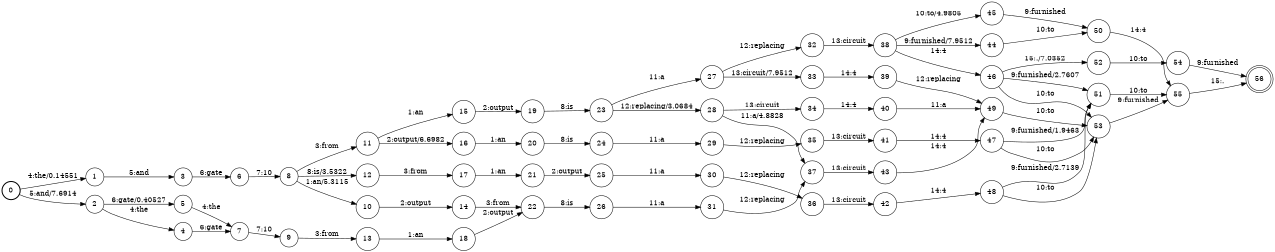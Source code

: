 digraph FST {
rankdir = LR;
size = "8.5,11";
label = "";
center = 1;
orientation = Portrait;
ranksep = "0.4";
nodesep = "0.25";
0 [label = "0", shape = circle, style = bold, fontsize = 14]
	0 -> 1 [label = "4:the/0.14551", fontsize = 14];
	0 -> 2 [label = "5:and/7.6914", fontsize = 14];
1 [label = "1", shape = circle, style = solid, fontsize = 14]
	1 -> 3 [label = "5:and", fontsize = 14];
2 [label = "2", shape = circle, style = solid, fontsize = 14]
	2 -> 4 [label = "4:the", fontsize = 14];
	2 -> 5 [label = "6:gate/0.40527", fontsize = 14];
3 [label = "3", shape = circle, style = solid, fontsize = 14]
	3 -> 6 [label = "6:gate", fontsize = 14];
4 [label = "4", shape = circle, style = solid, fontsize = 14]
	4 -> 7 [label = "6:gate", fontsize = 14];
5 [label = "5", shape = circle, style = solid, fontsize = 14]
	5 -> 7 [label = "4:the", fontsize = 14];
6 [label = "6", shape = circle, style = solid, fontsize = 14]
	6 -> 8 [label = "7:10", fontsize = 14];
7 [label = "7", shape = circle, style = solid, fontsize = 14]
	7 -> 9 [label = "7:10", fontsize = 14];
8 [label = "8", shape = circle, style = solid, fontsize = 14]
	8 -> 10 [label = "1:an/5.3115", fontsize = 14];
	8 -> 11 [label = "3:from", fontsize = 14];
	8 -> 12 [label = "8:is/3.5322", fontsize = 14];
9 [label = "9", shape = circle, style = solid, fontsize = 14]
	9 -> 13 [label = "3:from", fontsize = 14];
10 [label = "10", shape = circle, style = solid, fontsize = 14]
	10 -> 14 [label = "2:output", fontsize = 14];
11 [label = "11", shape = circle, style = solid, fontsize = 14]
	11 -> 15 [label = "1:an", fontsize = 14];
	11 -> 16 [label = "2:output/6.6982", fontsize = 14];
12 [label = "12", shape = circle, style = solid, fontsize = 14]
	12 -> 17 [label = "3:from", fontsize = 14];
13 [label = "13", shape = circle, style = solid, fontsize = 14]
	13 -> 18 [label = "1:an", fontsize = 14];
14 [label = "14", shape = circle, style = solid, fontsize = 14]
	14 -> 22 [label = "3:from", fontsize = 14];
15 [label = "15", shape = circle, style = solid, fontsize = 14]
	15 -> 19 [label = "2:output", fontsize = 14];
16 [label = "16", shape = circle, style = solid, fontsize = 14]
	16 -> 20 [label = "1:an", fontsize = 14];
17 [label = "17", shape = circle, style = solid, fontsize = 14]
	17 -> 21 [label = "1:an", fontsize = 14];
18 [label = "18", shape = circle, style = solid, fontsize = 14]
	18 -> 22 [label = "2:output", fontsize = 14];
19 [label = "19", shape = circle, style = solid, fontsize = 14]
	19 -> 23 [label = "8:is", fontsize = 14];
20 [label = "20", shape = circle, style = solid, fontsize = 14]
	20 -> 24 [label = "8:is", fontsize = 14];
21 [label = "21", shape = circle, style = solid, fontsize = 14]
	21 -> 25 [label = "2:output", fontsize = 14];
22 [label = "22", shape = circle, style = solid, fontsize = 14]
	22 -> 26 [label = "8:is", fontsize = 14];
23 [label = "23", shape = circle, style = solid, fontsize = 14]
	23 -> 27 [label = "11:a", fontsize = 14];
	23 -> 28 [label = "12:replacing/3.0684", fontsize = 14];
24 [label = "24", shape = circle, style = solid, fontsize = 14]
	24 -> 29 [label = "11:a", fontsize = 14];
25 [label = "25", shape = circle, style = solid, fontsize = 14]
	25 -> 30 [label = "11:a", fontsize = 14];
26 [label = "26", shape = circle, style = solid, fontsize = 14]
	26 -> 31 [label = "11:a", fontsize = 14];
27 [label = "27", shape = circle, style = solid, fontsize = 14]
	27 -> 32 [label = "12:replacing", fontsize = 14];
	27 -> 33 [label = "13:circuit/7.9512", fontsize = 14];
28 [label = "28", shape = circle, style = solid, fontsize = 14]
	28 -> 37 [label = "11:a/4.8828", fontsize = 14];
	28 -> 34 [label = "13:circuit", fontsize = 14];
29 [label = "29", shape = circle, style = solid, fontsize = 14]
	29 -> 35 [label = "12:replacing", fontsize = 14];
30 [label = "30", shape = circle, style = solid, fontsize = 14]
	30 -> 36 [label = "12:replacing", fontsize = 14];
31 [label = "31", shape = circle, style = solid, fontsize = 14]
	31 -> 37 [label = "12:replacing", fontsize = 14];
32 [label = "32", shape = circle, style = solid, fontsize = 14]
	32 -> 38 [label = "13:circuit", fontsize = 14];
33 [label = "33", shape = circle, style = solid, fontsize = 14]
	33 -> 39 [label = "14:4", fontsize = 14];
34 [label = "34", shape = circle, style = solid, fontsize = 14]
	34 -> 40 [label = "14:4", fontsize = 14];
35 [label = "35", shape = circle, style = solid, fontsize = 14]
	35 -> 41 [label = "13:circuit", fontsize = 14];
36 [label = "36", shape = circle, style = solid, fontsize = 14]
	36 -> 42 [label = "13:circuit", fontsize = 14];
37 [label = "37", shape = circle, style = solid, fontsize = 14]
	37 -> 43 [label = "13:circuit", fontsize = 14];
38 [label = "38", shape = circle, style = solid, fontsize = 14]
	38 -> 44 [label = "9:furnished/7.9512", fontsize = 14];
	38 -> 45 [label = "10:to/4.9805", fontsize = 14];
	38 -> 46 [label = "14:4", fontsize = 14];
39 [label = "39", shape = circle, style = solid, fontsize = 14]
	39 -> 49 [label = "12:replacing", fontsize = 14];
40 [label = "40", shape = circle, style = solid, fontsize = 14]
	40 -> 49 [label = "11:a", fontsize = 14];
41 [label = "41", shape = circle, style = solid, fontsize = 14]
	41 -> 47 [label = "14:4", fontsize = 14];
42 [label = "42", shape = circle, style = solid, fontsize = 14]
	42 -> 48 [label = "14:4", fontsize = 14];
43 [label = "43", shape = circle, style = solid, fontsize = 14]
	43 -> 49 [label = "14:4", fontsize = 14];
44 [label = "44", shape = circle, style = solid, fontsize = 14]
	44 -> 50 [label = "10:to", fontsize = 14];
45 [label = "45", shape = circle, style = solid, fontsize = 14]
	45 -> 50 [label = "9:furnished", fontsize = 14];
46 [label = "46", shape = circle, style = solid, fontsize = 14]
	46 -> 51 [label = "9:furnished/2.7607", fontsize = 14];
	46 -> 53 [label = "10:to", fontsize = 14];
	46 -> 52 [label = "15:./7.0352", fontsize = 14];
47 [label = "47", shape = circle, style = solid, fontsize = 14]
	47 -> 51 [label = "9:furnished/1.9463", fontsize = 14];
	47 -> 53 [label = "10:to", fontsize = 14];
48 [label = "48", shape = circle, style = solid, fontsize = 14]
	48 -> 51 [label = "9:furnished/2.7139", fontsize = 14];
	48 -> 53 [label = "10:to", fontsize = 14];
49 [label = "49", shape = circle, style = solid, fontsize = 14]
	49 -> 53 [label = "10:to", fontsize = 14];
50 [label = "50", shape = circle, style = solid, fontsize = 14]
	50 -> 55 [label = "14:4", fontsize = 14];
51 [label = "51", shape = circle, style = solid, fontsize = 14]
	51 -> 55 [label = "10:to", fontsize = 14];
52 [label = "52", shape = circle, style = solid, fontsize = 14]
	52 -> 54 [label = "10:to", fontsize = 14];
53 [label = "53", shape = circle, style = solid, fontsize = 14]
	53 -> 55 [label = "9:furnished", fontsize = 14];
54 [label = "54", shape = circle, style = solid, fontsize = 14]
	54 -> 56 [label = "9:furnished", fontsize = 14];
55 [label = "55", shape = circle, style = solid, fontsize = 14]
	55 -> 56 [label = "15:.", fontsize = 14];
56 [label = "56", shape = doublecircle, style = solid, fontsize = 14]
}
